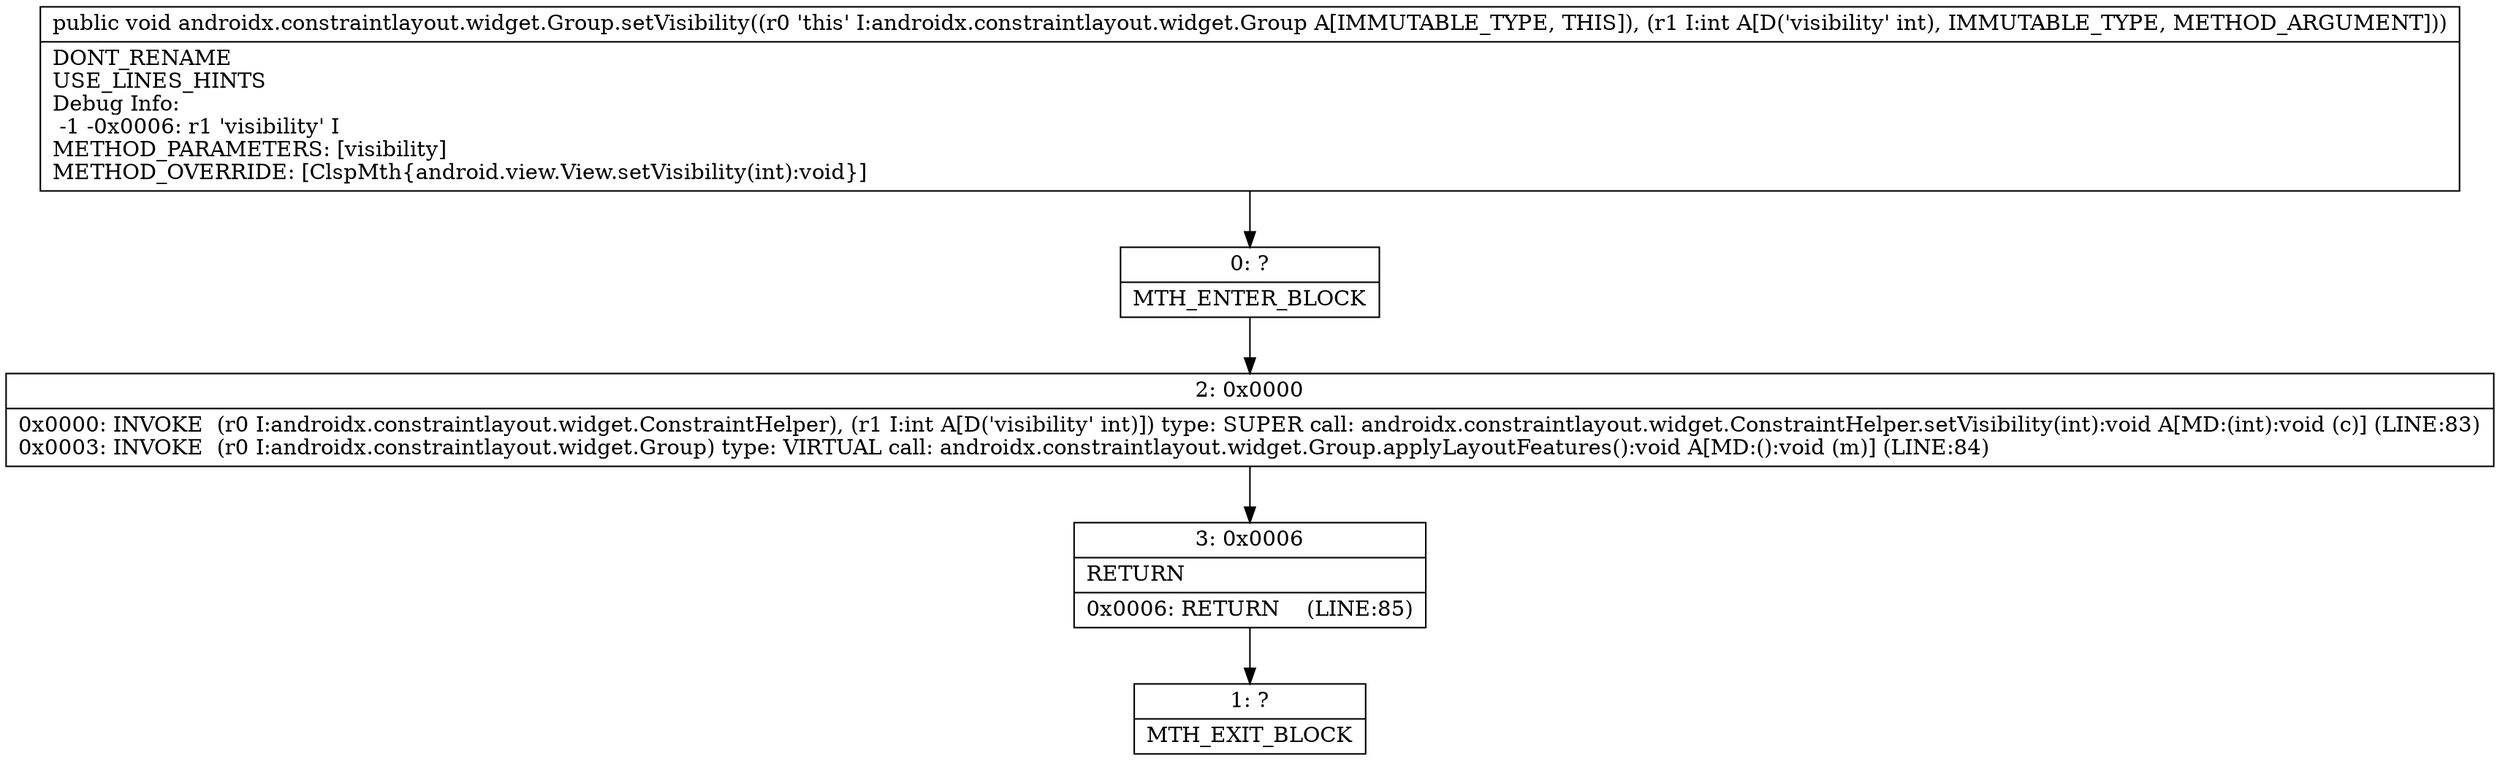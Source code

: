 digraph "CFG forandroidx.constraintlayout.widget.Group.setVisibility(I)V" {
Node_0 [shape=record,label="{0\:\ ?|MTH_ENTER_BLOCK\l}"];
Node_2 [shape=record,label="{2\:\ 0x0000|0x0000: INVOKE  (r0 I:androidx.constraintlayout.widget.ConstraintHelper), (r1 I:int A[D('visibility' int)]) type: SUPER call: androidx.constraintlayout.widget.ConstraintHelper.setVisibility(int):void A[MD:(int):void (c)] (LINE:83)\l0x0003: INVOKE  (r0 I:androidx.constraintlayout.widget.Group) type: VIRTUAL call: androidx.constraintlayout.widget.Group.applyLayoutFeatures():void A[MD:():void (m)] (LINE:84)\l}"];
Node_3 [shape=record,label="{3\:\ 0x0006|RETURN\l|0x0006: RETURN    (LINE:85)\l}"];
Node_1 [shape=record,label="{1\:\ ?|MTH_EXIT_BLOCK\l}"];
MethodNode[shape=record,label="{public void androidx.constraintlayout.widget.Group.setVisibility((r0 'this' I:androidx.constraintlayout.widget.Group A[IMMUTABLE_TYPE, THIS]), (r1 I:int A[D('visibility' int), IMMUTABLE_TYPE, METHOD_ARGUMENT]))  | DONT_RENAME\lUSE_LINES_HINTS\lDebug Info:\l  \-1 \-0x0006: r1 'visibility' I\lMETHOD_PARAMETERS: [visibility]\lMETHOD_OVERRIDE: [ClspMth\{android.view.View.setVisibility(int):void\}]\l}"];
MethodNode -> Node_0;Node_0 -> Node_2;
Node_2 -> Node_3;
Node_3 -> Node_1;
}

